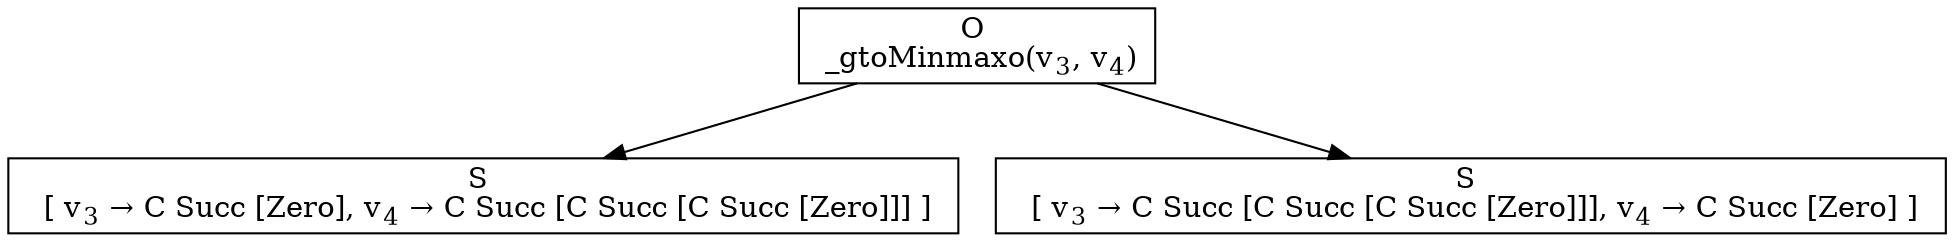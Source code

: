 digraph {
    graph [rankdir=TB
          ,bgcolor=transparent];
    node [shape=box
         ,fillcolor=white
         ,style=filled];
    0 [label=<O <BR/> _gtoMinmaxo(v<SUB>3</SUB>, v<SUB>4</SUB>)>];
    1 [label=<S <BR/>  [ v<SUB>3</SUB> &rarr; C Succ [Zero], v<SUB>4</SUB> &rarr; C Succ [C Succ [C Succ [Zero]]] ] >];
    2 [label=<S <BR/>  [ v<SUB>3</SUB> &rarr; C Succ [C Succ [C Succ [Zero]]], v<SUB>4</SUB> &rarr; C Succ [Zero] ] >];
    0 -> 1 [label=""];
    0 -> 2 [label=""];
}